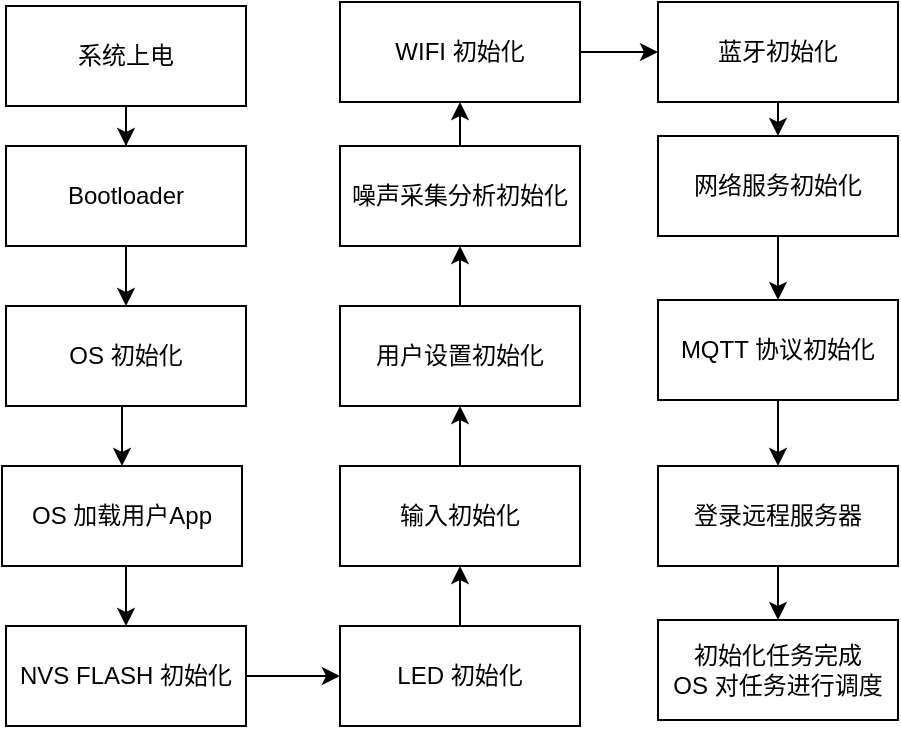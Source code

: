 <mxfile version="14.9.4" type="github" pages="6"><diagram id="EX3yf1dOEHd-x8UvpdFk" name="Page-1"><mxGraphModel dx="1221" dy="692" grid="0" gridSize="10" guides="1" tooltips="1" connect="1" arrows="1" fold="1" page="1" pageScale="1" pageWidth="850" pageHeight="1100" math="0" shadow="0"><root><mxCell id="0"/><mxCell id="1" parent="0"/><mxCell id="MDUiyRmB70Q9A5WL5jYK-8" style="edgeStyle=orthogonalEdgeStyle;rounded=0;orthogonalLoop=1;jettySize=auto;html=1;entryX=0.5;entryY=0;entryDx=0;entryDy=0;" edge="1" parent="1" source="MDUiyRmB70Q9A5WL5jYK-2" target="MDUiyRmB70Q9A5WL5jYK-4"><mxGeometry relative="1" as="geometry"/></mxCell><mxCell id="MDUiyRmB70Q9A5WL5jYK-2" value="系统上电" style="rounded=0;whiteSpace=wrap;html=1;" vertex="1" parent="1"><mxGeometry x="162" y="264" width="120" height="50" as="geometry"/></mxCell><mxCell id="MDUiyRmB70Q9A5WL5jYK-6" style="edgeStyle=orthogonalEdgeStyle;rounded=0;orthogonalLoop=1;jettySize=auto;html=1;exitX=0.5;exitY=1;exitDx=0;exitDy=0;" edge="1" parent="1" source="MDUiyRmB70Q9A5WL5jYK-4" target="MDUiyRmB70Q9A5WL5jYK-5"><mxGeometry relative="1" as="geometry"/></mxCell><mxCell id="MDUiyRmB70Q9A5WL5jYK-4" value="Bootloader" style="rounded=0;whiteSpace=wrap;html=1;" vertex="1" parent="1"><mxGeometry x="162" y="334" width="120" height="50" as="geometry"/></mxCell><mxCell id="MDUiyRmB70Q9A5WL5jYK-27" style="edgeStyle=orthogonalEdgeStyle;rounded=0;orthogonalLoop=1;jettySize=auto;html=1;exitX=0.5;exitY=1;exitDx=0;exitDy=0;entryX=0.5;entryY=0;entryDx=0;entryDy=0;" edge="1" parent="1" source="MDUiyRmB70Q9A5WL5jYK-5" target="MDUiyRmB70Q9A5WL5jYK-10"><mxGeometry relative="1" as="geometry"/></mxCell><mxCell id="MDUiyRmB70Q9A5WL5jYK-5" value="OS 初始化" style="rounded=0;whiteSpace=wrap;html=1;" vertex="1" parent="1"><mxGeometry x="162" y="414" width="120" height="50" as="geometry"/></mxCell><mxCell id="MDUiyRmB70Q9A5WL5jYK-28" style="edgeStyle=orthogonalEdgeStyle;rounded=0;orthogonalLoop=1;jettySize=auto;html=1;exitX=0.5;exitY=1;exitDx=0;exitDy=0;entryX=0.5;entryY=0;entryDx=0;entryDy=0;" edge="1" parent="1" source="MDUiyRmB70Q9A5WL5jYK-10" target="MDUiyRmB70Q9A5WL5jYK-11"><mxGeometry relative="1" as="geometry"/></mxCell><mxCell id="MDUiyRmB70Q9A5WL5jYK-10" value="OS 加载用户App" style="rounded=0;whiteSpace=wrap;html=1;" vertex="1" parent="1"><mxGeometry x="160" y="494" width="120" height="50" as="geometry"/></mxCell><mxCell id="MDUiyRmB70Q9A5WL5jYK-21" style="edgeStyle=orthogonalEdgeStyle;rounded=0;orthogonalLoop=1;jettySize=auto;html=1;exitX=1;exitY=0.5;exitDx=0;exitDy=0;entryX=0;entryY=0.5;entryDx=0;entryDy=0;" edge="1" parent="1" source="MDUiyRmB70Q9A5WL5jYK-11" target="MDUiyRmB70Q9A5WL5jYK-16"><mxGeometry relative="1" as="geometry"/></mxCell><mxCell id="MDUiyRmB70Q9A5WL5jYK-11" value="NVS FLASH 初始化" style="rounded=0;whiteSpace=wrap;html=1;" vertex="1" parent="1"><mxGeometry x="162" y="574" width="120" height="50" as="geometry"/></mxCell><mxCell id="MDUiyRmB70Q9A5WL5jYK-23" style="edgeStyle=orthogonalEdgeStyle;rounded=0;orthogonalLoop=1;jettySize=auto;html=1;exitX=0.5;exitY=0;exitDx=0;exitDy=0;entryX=0.5;entryY=1;entryDx=0;entryDy=0;" edge="1" parent="1" source="MDUiyRmB70Q9A5WL5jYK-16" target="MDUiyRmB70Q9A5WL5jYK-17"><mxGeometry relative="1" as="geometry"/></mxCell><mxCell id="MDUiyRmB70Q9A5WL5jYK-16" value="LED 初始化" style="rounded=0;whiteSpace=wrap;html=1;" vertex="1" parent="1"><mxGeometry x="329" y="574" width="120" height="50" as="geometry"/></mxCell><mxCell id="MDUiyRmB70Q9A5WL5jYK-24" style="edgeStyle=orthogonalEdgeStyle;rounded=0;orthogonalLoop=1;jettySize=auto;html=1;exitX=0.5;exitY=0;exitDx=0;exitDy=0;entryX=0.5;entryY=1;entryDx=0;entryDy=0;" edge="1" parent="1" source="MDUiyRmB70Q9A5WL5jYK-17" target="MDUiyRmB70Q9A5WL5jYK-18"><mxGeometry relative="1" as="geometry"/></mxCell><mxCell id="MDUiyRmB70Q9A5WL5jYK-17" value="输入初始化" style="rounded=0;whiteSpace=wrap;html=1;" vertex="1" parent="1"><mxGeometry x="329" y="494" width="120" height="50" as="geometry"/></mxCell><mxCell id="MDUiyRmB70Q9A5WL5jYK-25" style="edgeStyle=orthogonalEdgeStyle;rounded=0;orthogonalLoop=1;jettySize=auto;html=1;exitX=0.5;exitY=0;exitDx=0;exitDy=0;entryX=0.5;entryY=1;entryDx=0;entryDy=0;" edge="1" parent="1" source="MDUiyRmB70Q9A5WL5jYK-18" target="MDUiyRmB70Q9A5WL5jYK-19"><mxGeometry relative="1" as="geometry"/></mxCell><mxCell id="MDUiyRmB70Q9A5WL5jYK-18" value="用户设置初始化" style="rounded=0;whiteSpace=wrap;html=1;" vertex="1" parent="1"><mxGeometry x="329" y="414" width="120" height="50" as="geometry"/></mxCell><mxCell id="MDUiyRmB70Q9A5WL5jYK-26" style="edgeStyle=orthogonalEdgeStyle;rounded=0;orthogonalLoop=1;jettySize=auto;html=1;exitX=0.5;exitY=0;exitDx=0;exitDy=0;entryX=0.5;entryY=1;entryDx=0;entryDy=0;" edge="1" parent="1" source="MDUiyRmB70Q9A5WL5jYK-19" target="MDUiyRmB70Q9A5WL5jYK-20"><mxGeometry relative="1" as="geometry"/></mxCell><mxCell id="MDUiyRmB70Q9A5WL5jYK-19" value="噪声采集分析初始化" style="rounded=0;whiteSpace=wrap;html=1;" vertex="1" parent="1"><mxGeometry x="329" y="334" width="120" height="50" as="geometry"/></mxCell><mxCell id="MDUiyRmB70Q9A5WL5jYK-31" style="edgeStyle=orthogonalEdgeStyle;rounded=0;orthogonalLoop=1;jettySize=auto;html=1;entryX=0;entryY=0.5;entryDx=0;entryDy=0;" edge="1" parent="1" source="MDUiyRmB70Q9A5WL5jYK-20" target="MDUiyRmB70Q9A5WL5jYK-29"><mxGeometry relative="1" as="geometry"/></mxCell><mxCell id="MDUiyRmB70Q9A5WL5jYK-20" value="WIFI 初始化" style="rounded=0;whiteSpace=wrap;html=1;" vertex="1" parent="1"><mxGeometry x="329" y="262" width="120" height="50" as="geometry"/></mxCell><mxCell id="MDUiyRmB70Q9A5WL5jYK-32" style="edgeStyle=orthogonalEdgeStyle;rounded=0;orthogonalLoop=1;jettySize=auto;html=1;exitX=0.5;exitY=1;exitDx=0;exitDy=0;entryX=0.5;entryY=0;entryDx=0;entryDy=0;" edge="1" parent="1" source="MDUiyRmB70Q9A5WL5jYK-29" target="MDUiyRmB70Q9A5WL5jYK-30"><mxGeometry relative="1" as="geometry"/></mxCell><mxCell id="MDUiyRmB70Q9A5WL5jYK-29" value="蓝牙初始化" style="rounded=0;whiteSpace=wrap;html=1;" vertex="1" parent="1"><mxGeometry x="488" y="262" width="120" height="50" as="geometry"/></mxCell><mxCell id="MDUiyRmB70Q9A5WL5jYK-37" style="edgeStyle=orthogonalEdgeStyle;rounded=0;orthogonalLoop=1;jettySize=auto;html=1;exitX=0.5;exitY=1;exitDx=0;exitDy=0;entryX=0.5;entryY=0;entryDx=0;entryDy=0;" edge="1" parent="1" source="MDUiyRmB70Q9A5WL5jYK-30" target="MDUiyRmB70Q9A5WL5jYK-33"><mxGeometry relative="1" as="geometry"/></mxCell><mxCell id="MDUiyRmB70Q9A5WL5jYK-30" value="网络服务初始化" style="rounded=0;whiteSpace=wrap;html=1;" vertex="1" parent="1"><mxGeometry x="488" y="329" width="120" height="50" as="geometry"/></mxCell><mxCell id="MDUiyRmB70Q9A5WL5jYK-38" style="edgeStyle=orthogonalEdgeStyle;rounded=0;orthogonalLoop=1;jettySize=auto;html=1;exitX=0.5;exitY=1;exitDx=0;exitDy=0;entryX=0.5;entryY=0;entryDx=0;entryDy=0;" edge="1" parent="1" source="MDUiyRmB70Q9A5WL5jYK-33" target="MDUiyRmB70Q9A5WL5jYK-34"><mxGeometry relative="1" as="geometry"/></mxCell><mxCell id="MDUiyRmB70Q9A5WL5jYK-33" value="MQTT 协议初始化" style="rounded=0;whiteSpace=wrap;html=1;" vertex="1" parent="1"><mxGeometry x="488" y="411" width="120" height="50" as="geometry"/></mxCell><mxCell id="MDUiyRmB70Q9A5WL5jYK-39" style="edgeStyle=orthogonalEdgeStyle;rounded=0;orthogonalLoop=1;jettySize=auto;html=1;exitX=0.5;exitY=1;exitDx=0;exitDy=0;entryX=0.5;entryY=0;entryDx=0;entryDy=0;" edge="1" parent="1" source="MDUiyRmB70Q9A5WL5jYK-34" target="MDUiyRmB70Q9A5WL5jYK-35"><mxGeometry relative="1" as="geometry"/></mxCell><mxCell id="MDUiyRmB70Q9A5WL5jYK-34" value="登录远程服务器" style="rounded=0;whiteSpace=wrap;html=1;" vertex="1" parent="1"><mxGeometry x="488" y="494" width="120" height="50" as="geometry"/></mxCell><mxCell id="MDUiyRmB70Q9A5WL5jYK-35" value="初始化任务完成&lt;br&gt;OS 对任务进行调度" style="rounded=0;whiteSpace=wrap;html=1;" vertex="1" parent="1"><mxGeometry x="488" y="571" width="120" height="50" as="geometry"/></mxCell></root></mxGraphModel></diagram><diagram id="5YyrFASqcXDNceocNUku" name="Page-2"><mxGraphModel dx="1438" dy="188" grid="0" gridSize="10" guides="1" tooltips="1" connect="1" arrows="1" fold="1" page="0" pageScale="1" pageWidth="850" pageHeight="1100" math="0" shadow="0"><root><mxCell id="vfJKxZDIGll3kerULoMI-0"/><mxCell id="vfJKxZDIGll3kerULoMI-1" parent="vfJKxZDIGll3kerULoMI-0"/><mxCell id="vfJKxZDIGll3kerULoMI-31" style="edgeStyle=orthogonalEdgeStyle;rounded=0;orthogonalLoop=1;jettySize=auto;html=1;exitX=0.5;exitY=1;exitDx=0;exitDy=0;entryX=0.5;entryY=0;entryDx=0;entryDy=0;" edge="1" parent="vfJKxZDIGll3kerULoMI-1" source="vfJKxZDIGll3kerULoMI-2" target="vfJKxZDIGll3kerULoMI-9"><mxGeometry relative="1" as="geometry"/></mxCell><mxCell id="vfJKxZDIGll3kerULoMI-2" value="串口事件" style="rounded=0;whiteSpace=wrap;html=1;" vertex="1" parent="vfJKxZDIGll3kerULoMI-1"><mxGeometry x="-35" y="431" width="120" height="60" as="geometry"/></mxCell><mxCell id="vfJKxZDIGll3kerULoMI-5" style="edgeStyle=orthogonalEdgeStyle;rounded=0;orthogonalLoop=1;jettySize=auto;html=1;exitX=0;exitY=0.5;exitDx=0;exitDy=0;" edge="1" parent="vfJKxZDIGll3kerULoMI-1" source="vfJKxZDIGll3kerULoMI-9" target="vfJKxZDIGll3kerULoMI-4"><mxGeometry relative="1" as="geometry"><mxPoint x="-35" y="554" as="sourcePoint"/><Array as="points"/></mxGeometry></mxCell><mxCell id="vfJKxZDIGll3kerULoMI-4" value="打印异常并返回" style="rounded=0;whiteSpace=wrap;html=1;" vertex="1" parent="vfJKxZDIGll3kerULoMI-1"><mxGeometry x="-238" y="524" width="120" height="60" as="geometry"/></mxCell><mxCell id="vfJKxZDIGll3kerULoMI-7" value="异常事件" style="text;html=1;align=center;verticalAlign=middle;resizable=0;points=[];autosize=1;strokeColor=none;" vertex="1" parent="vfJKxZDIGll3kerULoMI-1"><mxGeometry x="-107" y="533" width="58" height="18" as="geometry"/></mxCell><mxCell id="vfJKxZDIGll3kerULoMI-18" style="edgeStyle=orthogonalEdgeStyle;rounded=0;orthogonalLoop=1;jettySize=auto;html=1;exitX=0.5;exitY=1;exitDx=0;exitDy=0;entryX=0.5;entryY=0;entryDx=0;entryDy=0;" edge="1" parent="vfJKxZDIGll3kerULoMI-1" source="vfJKxZDIGll3kerULoMI-8" target="vfJKxZDIGll3kerULoMI-16"><mxGeometry relative="1" as="geometry"/></mxCell><mxCell id="vfJKxZDIGll3kerULoMI-8" value="分析数据包" style="rounded=0;whiteSpace=wrap;html=1;" vertex="1" parent="vfJKxZDIGll3kerULoMI-1"><mxGeometry x="-35" y="651" width="120" height="60" as="geometry"/></mxCell><mxCell id="vfJKxZDIGll3kerULoMI-12" style="edgeStyle=orthogonalEdgeStyle;rounded=0;orthogonalLoop=1;jettySize=auto;html=1;exitX=0.5;exitY=1;exitDx=0;exitDy=0;" edge="1" parent="vfJKxZDIGll3kerULoMI-1" source="vfJKxZDIGll3kerULoMI-9" target="vfJKxZDIGll3kerULoMI-8"><mxGeometry relative="1" as="geometry"/></mxCell><mxCell id="vfJKxZDIGll3kerULoMI-9" value="&lt;span class=&quot;surffishe_s&quot;&gt;分析事件类型&lt;/span&gt;" style="rhombus;whiteSpace=wrap;html=1;" vertex="1" parent="vfJKxZDIGll3kerULoMI-1"><mxGeometry x="-41" y="514" width="132" height="80" as="geometry"/></mxCell><mxCell id="vfJKxZDIGll3kerULoMI-13" value="数据接收" style="text;html=1;align=center;verticalAlign=middle;resizable=0;points=[];autosize=1;strokeColor=none;" vertex="1" parent="vfJKxZDIGll3kerULoMI-1"><mxGeometry x="30" y="609" width="58" height="18" as="geometry"/></mxCell><mxCell id="vfJKxZDIGll3kerULoMI-20" style="edgeStyle=orthogonalEdgeStyle;rounded=0;orthogonalLoop=1;jettySize=auto;html=1;exitX=0.5;exitY=1;exitDx=0;exitDy=0;entryX=0.5;entryY=0;entryDx=0;entryDy=0;" edge="1" parent="vfJKxZDIGll3kerULoMI-1" source="vfJKxZDIGll3kerULoMI-16" target="vfJKxZDIGll3kerULoMI-19"><mxGeometry relative="1" as="geometry"/></mxCell><mxCell id="vfJKxZDIGll3kerULoMI-23" style="edgeStyle=orthogonalEdgeStyle;rounded=0;orthogonalLoop=1;jettySize=auto;html=1;exitX=0;exitY=0.5;exitDx=0;exitDy=0;entryX=1;entryY=0.5;entryDx=0;entryDy=0;" edge="1" parent="vfJKxZDIGll3kerULoMI-1" source="vfJKxZDIGll3kerULoMI-16" target="vfJKxZDIGll3kerULoMI-21"><mxGeometry relative="1" as="geometry"/></mxCell><mxCell id="vfJKxZDIGll3kerULoMI-16" value="&lt;span class=&quot;surffishe_s&quot;&gt;接收完毕?&lt;/span&gt;" style="rhombus;whiteSpace=wrap;html=1;" vertex="1" parent="vfJKxZDIGll3kerULoMI-1"><mxGeometry x="-44" y="742" width="132" height="80" as="geometry"/></mxCell><mxCell id="vfJKxZDIGll3kerULoMI-29" style="edgeStyle=orthogonalEdgeStyle;rounded=0;orthogonalLoop=1;jettySize=auto;html=1;exitX=1;exitY=0.5;exitDx=0;exitDy=0;entryX=0;entryY=0.5;entryDx=0;entryDy=0;" edge="1" parent="vfJKxZDIGll3kerULoMI-1" source="vfJKxZDIGll3kerULoMI-19" target="vfJKxZDIGll3kerULoMI-25"><mxGeometry relative="1" as="geometry"><mxPoint x="192.647" y="883.294" as="targetPoint"/></mxGeometry></mxCell><mxCell id="vfJKxZDIGll3kerULoMI-19" value="分析并执行请求" style="rounded=0;whiteSpace=wrap;html=1;" vertex="1" parent="vfJKxZDIGll3kerULoMI-1"><mxGeometry x="-38" y="853" width="120" height="60" as="geometry"/></mxCell><mxCell id="vfJKxZDIGll3kerULoMI-21" value="打印异常并返回" style="rounded=0;whiteSpace=wrap;html=1;" vertex="1" parent="vfJKxZDIGll3kerULoMI-1"><mxGeometry x="-238" y="752" width="120" height="60" as="geometry"/></mxCell><mxCell id="vfJKxZDIGll3kerULoMI-24" value="数据异常" style="text;html=1;align=center;verticalAlign=middle;resizable=0;points=[];autosize=1;strokeColor=none;" vertex="1" parent="vfJKxZDIGll3kerULoMI-1"><mxGeometry x="-107" y="765" width="58" height="18" as="geometry"/></mxCell><mxCell id="vfJKxZDIGll3kerULoMI-30" style="edgeStyle=orthogonalEdgeStyle;rounded=0;orthogonalLoop=1;jettySize=auto;html=1;exitX=0.5;exitY=0;exitDx=0;exitDy=0;entryX=0.5;entryY=1;entryDx=0;entryDy=0;" edge="1" parent="vfJKxZDIGll3kerULoMI-1" source="vfJKxZDIGll3kerULoMI-25" target="vfJKxZDIGll3kerULoMI-27"><mxGeometry relative="1" as="geometry"/></mxCell><mxCell id="vfJKxZDIGll3kerULoMI-25" value="回复上位机处理结果" style="rounded=0;whiteSpace=wrap;html=1;" vertex="1" parent="vfJKxZDIGll3kerULoMI-1"><mxGeometry x="163" y="853" width="120" height="60" as="geometry"/></mxCell><mxCell id="vfJKxZDIGll3kerULoMI-27" value="程序返回" style="rounded=0;whiteSpace=wrap;html=1;" vertex="1" parent="vfJKxZDIGll3kerULoMI-1"><mxGeometry x="163" y="727" width="120" height="60" as="geometry"/></mxCell></root></mxGraphModel></diagram><diagram id="58BbY3mcPrGQ7vjbeyiW" name="Page-3"><mxGraphModel dx="716" dy="406" grid="0" gridSize="10" guides="1" tooltips="1" connect="1" arrows="1" fold="1" page="0" pageScale="1" pageWidth="850" pageHeight="1100" math="0" shadow="0"><root><mxCell id="rw9ObiCY_OgkwO1GSOhx-0"/><mxCell id="rw9ObiCY_OgkwO1GSOhx-1" parent="rw9ObiCY_OgkwO1GSOhx-0"/><mxCell id="rw9ObiCY_OgkwO1GSOhx-6" style="edgeStyle=orthogonalEdgeStyle;rounded=0;orthogonalLoop=1;jettySize=auto;html=1;exitX=0.5;exitY=1;exitDx=0;exitDy=0;entryX=0.5;entryY=0;entryDx=0;entryDy=0;" edge="1" parent="rw9ObiCY_OgkwO1GSOhx-1" source="rw9ObiCY_OgkwO1GSOhx-3" target="rw9ObiCY_OgkwO1GSOhx-4"><mxGeometry relative="1" as="geometry"/></mxCell><mxCell id="rw9ObiCY_OgkwO1GSOhx-7" style="edgeStyle=orthogonalEdgeStyle;rounded=0;orthogonalLoop=1;jettySize=auto;html=1;exitX=1;exitY=0.5;exitDx=0;exitDy=0;entryX=0.5;entryY=0;entryDx=0;entryDy=0;" edge="1" parent="rw9ObiCY_OgkwO1GSOhx-1" source="rw9ObiCY_OgkwO1GSOhx-3" target="rw9ObiCY_OgkwO1GSOhx-3"><mxGeometry relative="1" as="geometry"><mxPoint x="237" y="168" as="targetPoint"/><Array as="points"><mxPoint x="325" y="206"/><mxPoint x="325" y="100"/><mxPoint x="237" y="100"/></Array></mxGeometry></mxCell><mxCell id="rw9ObiCY_OgkwO1GSOhx-3" value="检测系统状态" style="rhombus;whiteSpace=wrap;html=1;" vertex="1" parent="rw9ObiCY_OgkwO1GSOhx-1"><mxGeometry x="168" y="166" width="137" height="80" as="geometry"/></mxCell><mxCell id="rw9ObiCY_OgkwO1GSOhx-5" style="edgeStyle=orthogonalEdgeStyle;rounded=0;orthogonalLoop=1;jettySize=auto;html=1;exitX=0.5;exitY=1;exitDx=0;exitDy=0;entryX=0.5;entryY=0;entryDx=0;entryDy=0;" edge="1" parent="rw9ObiCY_OgkwO1GSOhx-1" source="rw9ObiCY_OgkwO1GSOhx-4" target="rw9ObiCY_OgkwO1GSOhx-3"><mxGeometry relative="1" as="geometry"><mxPoint x="144" y="94" as="targetPoint"/><Array as="points"><mxPoint x="237" y="363"/><mxPoint x="124" y="363"/><mxPoint x="124" y="146"/><mxPoint x="237" y="146"/></Array></mxGeometry></mxCell><mxCell id="rw9ObiCY_OgkwO1GSOhx-4" value="根据状态设置LED" style="rounded=0;whiteSpace=wrap;html=1;" vertex="1" parent="rw9ObiCY_OgkwO1GSOhx-1"><mxGeometry x="176.5" y="283" width="120" height="60" as="geometry"/></mxCell></root></mxGraphModel></diagram><diagram id="84hVCXp2YGvETfGUM3EZ" name="Page-4"><mxGraphModel dx="1221" dy="692" grid="0" gridSize="10" guides="1" tooltips="1" connect="1" arrows="1" fold="1" page="0" pageScale="1" pageWidth="850" pageHeight="1100" math="0" shadow="0"><root><mxCell id="4fdm7S6pthk9JPVB2Q8m-0"/><mxCell id="4fdm7S6pthk9JPVB2Q8m-1" parent="4fdm7S6pthk9JPVB2Q8m-0"/><mxCell id="4fdm7S6pthk9JPVB2Q8m-11" style="edgeStyle=orthogonalEdgeStyle;rounded=0;orthogonalLoop=1;jettySize=auto;html=1;exitX=0.5;exitY=1;exitDx=0;exitDy=0;entryX=0.5;entryY=0;entryDx=0;entryDy=0;" edge="1" parent="4fdm7S6pthk9JPVB2Q8m-1" source="4fdm7S6pthk9JPVB2Q8m-3" target="4fdm7S6pthk9JPVB2Q8m-5"><mxGeometry relative="1" as="geometry"/></mxCell><mxCell id="4fdm7S6pthk9JPVB2Q8m-3" value="按键按下?" style="rhombus;whiteSpace=wrap;html=1;" vertex="1" parent="4fdm7S6pthk9JPVB2Q8m-1"><mxGeometry x="259" y="220" width="134" height="80" as="geometry"/></mxCell><mxCell id="4fdm7S6pthk9JPVB2Q8m-12" style="edgeStyle=orthogonalEdgeStyle;rounded=0;orthogonalLoop=1;jettySize=auto;html=1;exitX=0.5;exitY=1;exitDx=0;exitDy=0;entryX=0.5;entryY=0;entryDx=0;entryDy=0;" edge="1" parent="4fdm7S6pthk9JPVB2Q8m-1" source="4fdm7S6pthk9JPVB2Q8m-5" target="4fdm7S6pthk9JPVB2Q8m-6"><mxGeometry relative="1" as="geometry"/></mxCell><mxCell id="4fdm7S6pthk9JPVB2Q8m-5" value="LED 闪烁&lt;br&gt;延时 3s" style="rounded=0;whiteSpace=wrap;html=1;" vertex="1" parent="4fdm7S6pthk9JPVB2Q8m-1"><mxGeometry x="266" y="316" width="120" height="60" as="geometry"/></mxCell><mxCell id="4fdm7S6pthk9JPVB2Q8m-13" style="edgeStyle=orthogonalEdgeStyle;rounded=0;orthogonalLoop=1;jettySize=auto;html=1;exitX=0.5;exitY=1;exitDx=0;exitDy=0;" edge="1" parent="4fdm7S6pthk9JPVB2Q8m-1" source="4fdm7S6pthk9JPVB2Q8m-6" target="4fdm7S6pthk9JPVB2Q8m-8"><mxGeometry relative="1" as="geometry"/></mxCell><mxCell id="4fdm7S6pthk9JPVB2Q8m-14" style="edgeStyle=orthogonalEdgeStyle;rounded=0;orthogonalLoop=1;jettySize=auto;html=1;exitX=1;exitY=0.5;exitDx=0;exitDy=0;entryX=1;entryY=0.5;entryDx=0;entryDy=0;" edge="1" parent="4fdm7S6pthk9JPVB2Q8m-1" source="4fdm7S6pthk9JPVB2Q8m-6" target="4fdm7S6pthk9JPVB2Q8m-3"><mxGeometry relative="1" as="geometry"><mxPoint x="486" y="256.4" as="targetPoint"/><Array as="points"><mxPoint x="465" y="435"/><mxPoint x="465" y="260"/></Array></mxGeometry></mxCell><mxCell id="4fdm7S6pthk9JPVB2Q8m-6" value="按键仍然按下?" style="rhombus;whiteSpace=wrap;html=1;" vertex="1" parent="4fdm7S6pthk9JPVB2Q8m-1"><mxGeometry x="259" y="395" width="134" height="80" as="geometry"/></mxCell><mxCell id="4fdm7S6pthk9JPVB2Q8m-18" style="edgeStyle=orthogonalEdgeStyle;rounded=0;orthogonalLoop=1;jettySize=auto;html=1;exitX=0.5;exitY=1;exitDx=0;exitDy=0;" edge="1" parent="4fdm7S6pthk9JPVB2Q8m-1" source="4fdm7S6pthk9JPVB2Q8m-8" target="4fdm7S6pthk9JPVB2Q8m-9"><mxGeometry relative="1" as="geometry"/></mxCell><mxCell id="4fdm7S6pthk9JPVB2Q8m-8" value="LED 熄灭&lt;br&gt;延时5s" style="rounded=0;whiteSpace=wrap;html=1;" vertex="1" parent="4fdm7S6pthk9JPVB2Q8m-1"><mxGeometry x="266" y="497" width="120" height="60" as="geometry"/></mxCell><mxCell id="4fdm7S6pthk9JPVB2Q8m-15" style="edgeStyle=orthogonalEdgeStyle;rounded=0;orthogonalLoop=1;jettySize=auto;html=1;exitX=0;exitY=0.5;exitDx=0;exitDy=0;entryX=1;entryY=0.5;entryDx=0;entryDy=0;" edge="1" parent="4fdm7S6pthk9JPVB2Q8m-1" source="4fdm7S6pthk9JPVB2Q8m-9" target="4fdm7S6pthk9JPVB2Q8m-16"><mxGeometry relative="1" as="geometry"><mxPoint x="197.2" y="682" as="targetPoint"/></mxGeometry></mxCell><mxCell id="4fdm7S6pthk9JPVB2Q8m-19" style="edgeStyle=orthogonalEdgeStyle;rounded=0;orthogonalLoop=1;jettySize=auto;html=1;exitX=0.5;exitY=1;exitDx=0;exitDy=0;" edge="1" parent="4fdm7S6pthk9JPVB2Q8m-1" source="4fdm7S6pthk9JPVB2Q8m-9" target="4fdm7S6pthk9JPVB2Q8m-10"><mxGeometry relative="1" as="geometry"/></mxCell><mxCell id="4fdm7S6pthk9JPVB2Q8m-9" value="按键仍然按下?" style="rhombus;whiteSpace=wrap;html=1;" vertex="1" parent="4fdm7S6pthk9JPVB2Q8m-1"><mxGeometry x="259" y="582" width="134" height="80" as="geometry"/></mxCell><mxCell id="4fdm7S6pthk9JPVB2Q8m-10" value="系统复位" style="rounded=0;whiteSpace=wrap;html=1;" vertex="1" parent="4fdm7S6pthk9JPVB2Q8m-1"><mxGeometry x="273" y="677" width="120" height="60" as="geometry"/></mxCell><mxCell id="4fdm7S6pthk9JPVB2Q8m-17" style="edgeStyle=orthogonalEdgeStyle;rounded=0;orthogonalLoop=1;jettySize=auto;html=1;exitX=0.5;exitY=0;exitDx=0;exitDy=0;entryX=0;entryY=0.5;entryDx=0;entryDy=0;" edge="1" parent="4fdm7S6pthk9JPVB2Q8m-1" source="4fdm7S6pthk9JPVB2Q8m-16" target="4fdm7S6pthk9JPVB2Q8m-3"><mxGeometry relative="1" as="geometry"><mxPoint x="139" y="250" as="targetPoint"/></mxGeometry></mxCell><mxCell id="4fdm7S6pthk9JPVB2Q8m-16" value="切换WIFI模式为&lt;br&gt;AP模式" style="rounded=0;whiteSpace=wrap;html=1;" vertex="1" parent="4fdm7S6pthk9JPVB2Q8m-1"><mxGeometry x="77" y="592" width="120" height="60" as="geometry"/></mxCell><mxCell id="4fdm7S6pthk9JPVB2Q8m-20" value="否" style="text;html=1;align=center;verticalAlign=middle;resizable=0;points=[];autosize=1;strokeColor=none;" vertex="1" parent="4fdm7S6pthk9JPVB2Q8m-1"><mxGeometry x="410" y="457" width="22" height="18" as="geometry"/></mxCell><mxCell id="4fdm7S6pthk9JPVB2Q8m-21" value="是" style="text;html=1;align=center;verticalAlign=middle;resizable=0;points=[];autosize=1;strokeColor=none;" vertex="1" parent="4fdm7S6pthk9JPVB2Q8m-1"><mxGeometry x="334" y="525" width="22" height="18" as="geometry"/></mxCell><mxCell id="4fdm7S6pthk9JPVB2Q8m-23" value="是" style="text;html=1;align=center;verticalAlign=middle;resizable=0;points=[];autosize=1;strokeColor=none;" vertex="1" parent="4fdm7S6pthk9JPVB2Q8m-1"><mxGeometry x="334" y="624" width="22" height="18" as="geometry"/></mxCell><mxCell id="4fdm7S6pthk9JPVB2Q8m-24" value="否" style="text;html=1;align=center;verticalAlign=middle;resizable=0;points=[];autosize=1;strokeColor=none;" vertex="1" parent="4fdm7S6pthk9JPVB2Q8m-1"><mxGeometry x="220" y="659" width="22" height="18" as="geometry"/></mxCell></root></mxGraphModel></diagram><diagram id="7y52tNg_3spTZIQQkzK5" name="Page-5"><mxGraphModel dx="1038" dy="988" grid="0" gridSize="10" guides="1" tooltips="1" connect="1" arrows="1" fold="1" page="0" pageScale="1" pageWidth="850" pageHeight="1100" math="0" shadow="0"><root><mxCell id="eSSLVXi3eCr3ivtc9CMm-0"/><mxCell id="eSSLVXi3eCr3ivtc9CMm-1" parent="eSSLVXi3eCr3ivtc9CMm-0"/><mxCell id="eSSLVXi3eCr3ivtc9CMm-13" style="edgeStyle=orthogonalEdgeStyle;rounded=0;orthogonalLoop=1;jettySize=auto;html=1;exitX=0.5;exitY=1;exitDx=0;exitDy=0;entryX=0.5;entryY=0;entryDx=0;entryDy=0;" edge="1" parent="eSSLVXi3eCr3ivtc9CMm-1" source="eSSLVXi3eCr3ivtc9CMm-3" target="eSSLVXi3eCr3ivtc9CMm-10"><mxGeometry relative="1" as="geometry"/></mxCell><mxCell id="eSSLVXi3eCr3ivtc9CMm-3" value="读取原始数据数据" style="rounded=0;whiteSpace=wrap;html=1;" vertex="1" parent="eSSLVXi3eCr3ivtc9CMm-1"><mxGeometry x="340.5" y="66" width="120" height="60" as="geometry"/></mxCell><mxCell id="eSSLVXi3eCr3ivtc9CMm-5" style="edgeStyle=orthogonalEdgeStyle;rounded=0;orthogonalLoop=1;jettySize=auto;html=1;exitX=0.5;exitY=1;exitDx=0;exitDy=0;entryX=0.5;entryY=0;entryDx=0;entryDy=0;" edge="1" parent="eSSLVXi3eCr3ivtc9CMm-1" source="eSSLVXi3eCr3ivtc9CMm-4" target="eSSLVXi3eCr3ivtc9CMm-3"><mxGeometry relative="1" as="geometry"/></mxCell><mxCell id="eSSLVXi3eCr3ivtc9CMm-4" value="I2S 采集完成" style="rhombus;whiteSpace=wrap;html=1;" vertex="1" parent="eSSLVXi3eCr3ivtc9CMm-1"><mxGeometry x="336" y="-54" width="129" height="80" as="geometry"/></mxCell><mxCell id="eSSLVXi3eCr3ivtc9CMm-20" style="edgeStyle=orthogonalEdgeStyle;rounded=0;orthogonalLoop=1;jettySize=auto;html=1;exitX=1;exitY=0.5;exitDx=0;exitDy=0;entryX=1;entryY=0.5;entryDx=0;entryDy=0;" edge="1" parent="eSSLVXi3eCr3ivtc9CMm-1" source="eSSLVXi3eCr3ivtc9CMm-9" target="eSSLVXi3eCr3ivtc9CMm-4"><mxGeometry relative="1" as="geometry"><mxPoint x="466" y="-16" as="targetPoint"/><Array as="points"><mxPoint x="533" y="287"/><mxPoint x="533" y="-14"/></Array></mxGeometry></mxCell><mxCell id="eSSLVXi3eCr3ivtc9CMm-9" value="权值计算&lt;br&gt;LMax 计算" style="rounded=0;whiteSpace=wrap;html=1;" vertex="1" parent="eSSLVXi3eCr3ivtc9CMm-1"><mxGeometry x="340.5" y="257" width="120" height="60" as="geometry"/></mxCell><mxCell id="eSSLVXi3eCr3ivtc9CMm-12" style="edgeStyle=orthogonalEdgeStyle;rounded=0;orthogonalLoop=1;jettySize=auto;html=1;exitX=0;exitY=0.5;exitDx=0;exitDy=0;" edge="1" parent="eSSLVXi3eCr3ivtc9CMm-1" source="eSSLVXi3eCr3ivtc9CMm-10"><mxGeometry relative="1" as="geometry"><mxPoint x="284" y="188" as="targetPoint"/></mxGeometry></mxCell><mxCell id="eSSLVXi3eCr3ivtc9CMm-14" style="edgeStyle=orthogonalEdgeStyle;rounded=0;orthogonalLoop=1;jettySize=auto;html=1;exitX=0.5;exitY=1;exitDx=0;exitDy=0;entryX=0.5;entryY=0;entryDx=0;entryDy=0;" edge="1" parent="eSSLVXi3eCr3ivtc9CMm-1" source="eSSLVXi3eCr3ivtc9CMm-10" target="eSSLVXi3eCr3ivtc9CMm-9"><mxGeometry relative="1" as="geometry"/></mxCell><mxCell id="eSSLVXi3eCr3ivtc9CMm-10" value="过载?" style="rhombus;whiteSpace=wrap;html=1;" vertex="1" parent="eSSLVXi3eCr3ivtc9CMm-1"><mxGeometry x="336" y="148" width="129" height="80" as="geometry"/></mxCell><mxCell id="eSSLVXi3eCr3ivtc9CMm-15" value="过载指示标记" style="rounded=0;whiteSpace=wrap;html=1;" vertex="1" parent="eSSLVXi3eCr3ivtc9CMm-1"><mxGeometry x="164" y="158" width="120" height="60" as="geometry"/></mxCell></root></mxGraphModel></diagram><diagram id="OeTglpaaujLZRUxk8sVF" name="Page-6"><mxGraphModel dx="1221" dy="692" grid="0" gridSize="10" guides="1" tooltips="1" connect="1" arrows="1" fold="1" page="0" pageScale="1" pageWidth="850" pageHeight="1100" math="0" shadow="0"><root><mxCell id="ZVY8iKvnQ0q7V3DtWvvj-0"/><mxCell id="ZVY8iKvnQ0q7V3DtWvvj-1" parent="ZVY8iKvnQ0q7V3DtWvvj-0"/><mxCell id="ZVY8iKvnQ0q7V3DtWvvj-31" style="edgeStyle=orthogonalEdgeStyle;rounded=0;orthogonalLoop=1;jettySize=auto;html=1;exitX=0.5;exitY=1;exitDx=0;exitDy=0;" edge="1" parent="ZVY8iKvnQ0q7V3DtWvvj-1" source="ZVY8iKvnQ0q7V3DtWvvj-2" target="ZVY8iKvnQ0q7V3DtWvvj-3"><mxGeometry relative="1" as="geometry"/></mxCell><mxCell id="ZVY8iKvnQ0q7V3DtWvvj-2" value="WIFI 事件" style="rounded=0;whiteSpace=wrap;html=1;" vertex="1" parent="ZVY8iKvnQ0q7V3DtWvvj-1"><mxGeometry x="259" y="20" width="120" height="60" as="geometry"/></mxCell><mxCell id="ZVY8iKvnQ0q7V3DtWvvj-5" style="edgeStyle=orthogonalEdgeStyle;rounded=0;orthogonalLoop=1;jettySize=auto;html=1;exitX=0;exitY=0.5;exitDx=0;exitDy=0;" edge="1" parent="ZVY8iKvnQ0q7V3DtWvvj-1" source="ZVY8iKvnQ0q7V3DtWvvj-3" target="ZVY8iKvnQ0q7V3DtWvvj-4"><mxGeometry relative="1" as="geometry"/></mxCell><mxCell id="ZVY8iKvnQ0q7V3DtWvvj-8" style="edgeStyle=orthogonalEdgeStyle;rounded=0;orthogonalLoop=1;jettySize=auto;html=1;exitX=0.5;exitY=1;exitDx=0;exitDy=0;entryX=0.5;entryY=0;entryDx=0;entryDy=0;" edge="1" parent="ZVY8iKvnQ0q7V3DtWvvj-1" source="ZVY8iKvnQ0q7V3DtWvvj-3" target="ZVY8iKvnQ0q7V3DtWvvj-7"><mxGeometry relative="1" as="geometry"/></mxCell><mxCell id="ZVY8iKvnQ0q7V3DtWvvj-3" value="事件类型" style="rhombus;whiteSpace=wrap;html=1;" vertex="1" parent="ZVY8iKvnQ0q7V3DtWvvj-1"><mxGeometry x="251" y="111" width="136" height="80" as="geometry"/></mxCell><mxCell id="ZVY8iKvnQ0q7V3DtWvvj-4" value="打印异常并返回" style="rounded=0;whiteSpace=wrap;html=1;" vertex="1" parent="ZVY8iKvnQ0q7V3DtWvvj-1"><mxGeometry x="67" y="121" width="120" height="60" as="geometry"/></mxCell><mxCell id="ZVY8iKvnQ0q7V3DtWvvj-6" value="异常事件" style="text;html=1;align=center;verticalAlign=middle;resizable=0;points=[];autosize=1;strokeColor=none;" vertex="1" parent="ZVY8iKvnQ0q7V3DtWvvj-1"><mxGeometry x="197" y="127" width="58" height="18" as="geometry"/></mxCell><mxCell id="ZVY8iKvnQ0q7V3DtWvvj-16" style="edgeStyle=orthogonalEdgeStyle;rounded=0;orthogonalLoop=1;jettySize=auto;html=1;exitX=0.5;exitY=1;exitDx=0;exitDy=0;" edge="1" parent="ZVY8iKvnQ0q7V3DtWvvj-1" source="ZVY8iKvnQ0q7V3DtWvvj-7"><mxGeometry relative="1" as="geometry"><mxPoint x="319" y="327.6" as="targetPoint"/></mxGeometry></mxCell><mxCell id="ZVY8iKvnQ0q7V3DtWvvj-27" style="edgeStyle=orthogonalEdgeStyle;rounded=0;orthogonalLoop=1;jettySize=auto;html=1;exitX=1;exitY=0.5;exitDx=0;exitDy=0;entryX=0;entryY=0.5;entryDx=0;entryDy=0;" edge="1" parent="ZVY8iKvnQ0q7V3DtWvvj-1" source="ZVY8iKvnQ0q7V3DtWvvj-7" target="ZVY8iKvnQ0q7V3DtWvvj-9"><mxGeometry relative="1" as="geometry"/></mxCell><mxCell id="ZVY8iKvnQ0q7V3DtWvvj-7" value="连接事件" style="rounded=0;whiteSpace=wrap;html=1;" vertex="1" parent="ZVY8iKvnQ0q7V3DtWvvj-1"><mxGeometry x="259" y="232" width="120" height="60" as="geometry"/></mxCell><mxCell id="ZVY8iKvnQ0q7V3DtWvvj-12" style="edgeStyle=orthogonalEdgeStyle;rounded=0;orthogonalLoop=1;jettySize=auto;html=1;exitX=0.5;exitY=1;exitDx=0;exitDy=0;entryX=0.5;entryY=0;entryDx=0;entryDy=0;" edge="1" parent="ZVY8iKvnQ0q7V3DtWvvj-1" source="ZVY8iKvnQ0q7V3DtWvvj-9" target="ZVY8iKvnQ0q7V3DtWvvj-11"><mxGeometry relative="1" as="geometry"/></mxCell><mxCell id="ZVY8iKvnQ0q7V3DtWvvj-9" value="WIFI 模式切换" style="rounded=0;whiteSpace=wrap;html=1;" vertex="1" parent="ZVY8iKvnQ0q7V3DtWvvj-1"><mxGeometry x="432" y="232" width="120" height="60" as="geometry"/></mxCell><mxCell id="ZVY8iKvnQ0q7V3DtWvvj-14" style="edgeStyle=orthogonalEdgeStyle;rounded=0;orthogonalLoop=1;jettySize=auto;html=1;exitX=0.5;exitY=1;exitDx=0;exitDy=0;entryX=0.5;entryY=0;entryDx=0;entryDy=0;" edge="1" parent="ZVY8iKvnQ0q7V3DtWvvj-1" source="ZVY8iKvnQ0q7V3DtWvvj-11" target="ZVY8iKvnQ0q7V3DtWvvj-13"><mxGeometry relative="1" as="geometry"/></mxCell><mxCell id="ZVY8iKvnQ0q7V3DtWvvj-11" value="重新初始化WIFI" style="rounded=0;whiteSpace=wrap;html=1;" vertex="1" parent="ZVY8iKvnQ0q7V3DtWvvj-1"><mxGeometry x="432" y="331" width="120" height="60" as="geometry"/></mxCell><mxCell id="ZVY8iKvnQ0q7V3DtWvvj-13" value="启动AP模式" style="rounded=0;whiteSpace=wrap;html=1;" vertex="1" parent="ZVY8iKvnQ0q7V3DtWvvj-1"><mxGeometry x="432" y="416" width="120" height="60" as="geometry"/></mxCell><mxCell id="ZVY8iKvnQ0q7V3DtWvvj-26" style="edgeStyle=orthogonalEdgeStyle;rounded=0;orthogonalLoop=1;jettySize=auto;html=1;exitX=0.5;exitY=1;exitDx=0;exitDy=0;" edge="1" parent="ZVY8iKvnQ0q7V3DtWvvj-1" source="ZVY8iKvnQ0q7V3DtWvvj-15" target="ZVY8iKvnQ0q7V3DtWvvj-17"><mxGeometry relative="1" as="geometry"/></mxCell><mxCell id="ZVY8iKvnQ0q7V3DtWvvj-15" value="连接并等到连接完成" style="rounded=0;whiteSpace=wrap;html=1;" vertex="1" parent="ZVY8iKvnQ0q7V3DtWvvj-1"><mxGeometry x="259" y="328" width="120" height="60" as="geometry"/></mxCell><mxCell id="ZVY8iKvnQ0q7V3DtWvvj-19" style="edgeStyle=orthogonalEdgeStyle;rounded=0;orthogonalLoop=1;jettySize=auto;html=1;exitX=0;exitY=0.5;exitDx=0;exitDy=0;entryX=1;entryY=0.5;entryDx=0;entryDy=0;" edge="1" parent="ZVY8iKvnQ0q7V3DtWvvj-1" source="ZVY8iKvnQ0q7V3DtWvvj-17" target="ZVY8iKvnQ0q7V3DtWvvj-18"><mxGeometry relative="1" as="geometry"/></mxCell><mxCell id="ZVY8iKvnQ0q7V3DtWvvj-21" style="edgeStyle=orthogonalEdgeStyle;rounded=0;orthogonalLoop=1;jettySize=auto;html=1;exitX=0.5;exitY=1;exitDx=0;exitDy=0;" edge="1" parent="ZVY8iKvnQ0q7V3DtWvvj-1" source="ZVY8iKvnQ0q7V3DtWvvj-17" target="ZVY8iKvnQ0q7V3DtWvvj-20"><mxGeometry relative="1" as="geometry"/></mxCell><mxCell id="ZVY8iKvnQ0q7V3DtWvvj-17" value="连接成功?" style="rhombus;whiteSpace=wrap;html=1;" vertex="1" parent="ZVY8iKvnQ0q7V3DtWvvj-1"><mxGeometry x="262.5" y="406" width="113" height="80" as="geometry"/></mxCell><mxCell id="ZVY8iKvnQ0q7V3DtWvvj-18" value="LED 指示连接失败" style="rounded=0;whiteSpace=wrap;html=1;" vertex="1" parent="ZVY8iKvnQ0q7V3DtWvvj-1"><mxGeometry x="110" y="416" width="120" height="60" as="geometry"/></mxCell><mxCell id="ZVY8iKvnQ0q7V3DtWvvj-22" style="edgeStyle=orthogonalEdgeStyle;rounded=0;orthogonalLoop=1;jettySize=auto;html=1;exitX=0.5;exitY=1;exitDx=0;exitDy=0;" edge="1" parent="ZVY8iKvnQ0q7V3DtWvvj-1" source="ZVY8iKvnQ0q7V3DtWvvj-20"><mxGeometry relative="1" as="geometry"><mxPoint x="319" y="626.0" as="targetPoint"/></mxGeometry></mxCell><mxCell id="ZVY8iKvnQ0q7V3DtWvvj-20" value="LED 指示连接成功" style="rounded=0;whiteSpace=wrap;html=1;" vertex="1" parent="ZVY8iKvnQ0q7V3DtWvvj-1"><mxGeometry x="259" y="522" width="120" height="60" as="geometry"/></mxCell><mxCell id="ZVY8iKvnQ0q7V3DtWvvj-23" value="程序返回" style="text;html=1;strokeColor=none;fillColor=none;align=center;verticalAlign=middle;whiteSpace=wrap;rounded=0;" vertex="1" parent="ZVY8iKvnQ0q7V3DtWvvj-1"><mxGeometry x="292.5" y="631" width="53" height="20" as="geometry"/></mxCell><mxCell id="ZVY8iKvnQ0q7V3DtWvvj-29" style="edgeStyle=orthogonalEdgeStyle;rounded=0;orthogonalLoop=1;jettySize=auto;html=1;exitX=0.5;exitY=1;exitDx=0;exitDy=0;" edge="1" parent="ZVY8iKvnQ0q7V3DtWvvj-1"><mxGeometry relative="1" as="geometry"><mxPoint x="492" y="520.0" as="targetPoint"/><mxPoint x="492" y="476" as="sourcePoint"/></mxGeometry></mxCell><mxCell id="ZVY8iKvnQ0q7V3DtWvvj-30" value="程序返回" style="text;html=1;strokeColor=none;fillColor=none;align=center;verticalAlign=middle;whiteSpace=wrap;rounded=0;" vertex="1" parent="ZVY8iKvnQ0q7V3DtWvvj-1"><mxGeometry x="465.5" y="525" width="53" height="20" as="geometry"/></mxCell></root></mxGraphModel></diagram></mxfile>
